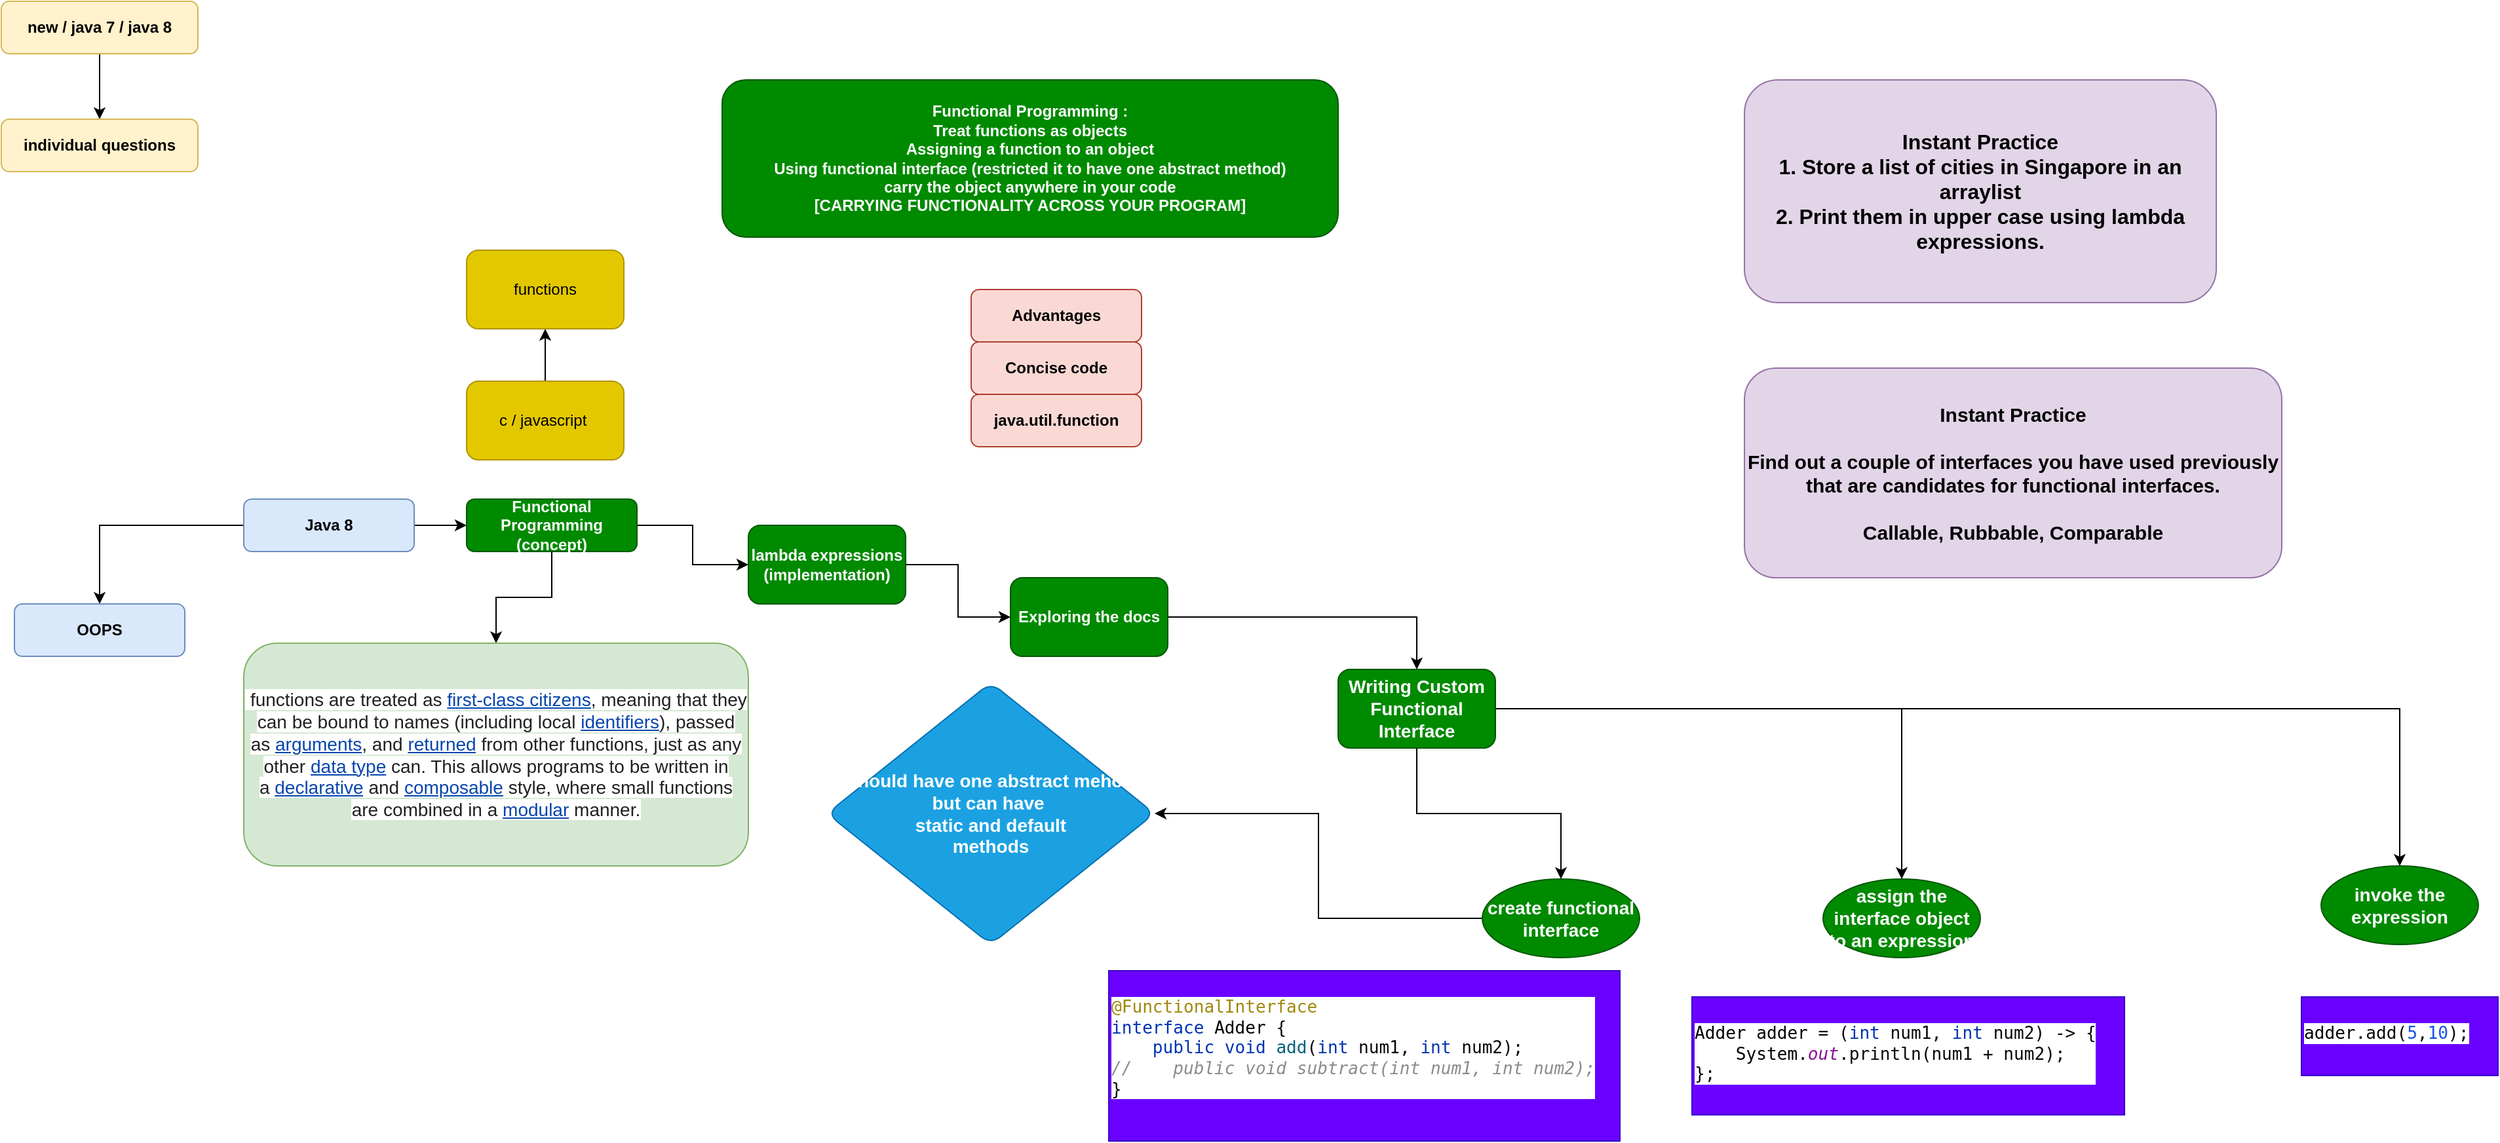 <mxfile version="15.2.7" type="device" pages="2"><diagram id="5iPWcy2W8MiqJPIX2seo" name="Page-1"><mxGraphModel dx="1221" dy="724" grid="1" gridSize="10" guides="1" tooltips="1" connect="1" arrows="1" fold="1" page="1" pageScale="1" pageWidth="850" pageHeight="1100" math="0" shadow="0"><root><mxCell id="0"/><mxCell id="1" parent="0"/><mxCell id="v8mObWDO9OwT96Oatgi7-6" value="" style="edgeStyle=orthogonalEdgeStyle;rounded=0;orthogonalLoop=1;jettySize=auto;html=1;" edge="1" parent="1" source="v8mObWDO9OwT96Oatgi7-1" target="v8mObWDO9OwT96Oatgi7-5"><mxGeometry relative="1" as="geometry"/></mxCell><mxCell id="v8mObWDO9OwT96Oatgi7-8" value="" style="edgeStyle=orthogonalEdgeStyle;rounded=0;orthogonalLoop=1;jettySize=auto;html=1;" edge="1" parent="1" source="v8mObWDO9OwT96Oatgi7-1" target="v8mObWDO9OwT96Oatgi7-7"><mxGeometry relative="1" as="geometry"/></mxCell><mxCell id="v8mObWDO9OwT96Oatgi7-1" value="Java 8" style="rounded=1;whiteSpace=wrap;html=1;fillColor=#dae8fc;strokeColor=#6c8ebf;fontStyle=1;verticalAlign=middle;" vertex="1" parent="1"><mxGeometry x="255" y="410" width="130" height="40" as="geometry"/></mxCell><mxCell id="v8mObWDO9OwT96Oatgi7-4" value="" style="edgeStyle=orthogonalEdgeStyle;rounded=0;orthogonalLoop=1;jettySize=auto;html=1;" edge="1" parent="1" source="v8mObWDO9OwT96Oatgi7-2" target="v8mObWDO9OwT96Oatgi7-3"><mxGeometry relative="1" as="geometry"/></mxCell><mxCell id="v8mObWDO9OwT96Oatgi7-2" value="new / java 7 / java 8" style="rounded=1;whiteSpace=wrap;html=1;fillColor=#fff2cc;strokeColor=#d6b656;fontStyle=1;" vertex="1" parent="1"><mxGeometry x="70" y="30" width="150" height="40" as="geometry"/></mxCell><mxCell id="v8mObWDO9OwT96Oatgi7-3" value="individual questions" style="rounded=1;whiteSpace=wrap;html=1;fillColor=#fff2cc;strokeColor=#d6b656;fontStyle=1;" vertex="1" parent="1"><mxGeometry x="70" y="120" width="150" height="40" as="geometry"/></mxCell><mxCell id="v8mObWDO9OwT96Oatgi7-10" value="" style="edgeStyle=orthogonalEdgeStyle;rounded=0;orthogonalLoop=1;jettySize=auto;html=1;" edge="1" parent="1" source="v8mObWDO9OwT96Oatgi7-5" target="v8mObWDO9OwT96Oatgi7-9"><mxGeometry relative="1" as="geometry"/></mxCell><mxCell id="v8mObWDO9OwT96Oatgi7-12" value="" style="edgeStyle=orthogonalEdgeStyle;rounded=0;orthogonalLoop=1;jettySize=auto;html=1;" edge="1" parent="1" source="v8mObWDO9OwT96Oatgi7-5" target="v8mObWDO9OwT96Oatgi7-11"><mxGeometry relative="1" as="geometry"/></mxCell><mxCell id="v8mObWDO9OwT96Oatgi7-5" value="Functional Programming (concept)" style="rounded=1;whiteSpace=wrap;html=1;fillColor=#008a00;strokeColor=#005700;fontStyle=1;verticalAlign=middle;fontColor=#ffffff;" vertex="1" parent="1"><mxGeometry x="425" y="410" width="130" height="40" as="geometry"/></mxCell><mxCell id="v8mObWDO9OwT96Oatgi7-7" value="OOPS" style="rounded=1;whiteSpace=wrap;html=1;fillColor=#dae8fc;strokeColor=#6c8ebf;fontStyle=1;verticalAlign=middle;" vertex="1" parent="1"><mxGeometry x="80" y="490" width="130" height="40" as="geometry"/></mxCell><mxCell id="v8mObWDO9OwT96Oatgi7-9" value="&lt;span style=&quot;color: rgb(32 , 33 , 34) ; font-family: sans-serif ; font-size: 14px ; font-weight: 400 ; background-color: rgb(255 , 255 , 255)&quot;&gt;&amp;nbsp;functions are treated as&amp;nbsp;&lt;/span&gt;&lt;a href=&quot;https://en.wikipedia.org/wiki/First-class_citizen&quot; title=&quot;First-class citizen&quot; style=&quot;color: rgb(6 , 69 , 173) ; background: none rgb(255 , 255 , 255) ; font-family: sans-serif ; font-size: 14px ; font-weight: 400&quot;&gt;first-class citizens&lt;/a&gt;&lt;span style=&quot;color: rgb(32 , 33 , 34) ; font-family: sans-serif ; font-size: 14px ; font-weight: 400 ; background-color: rgb(255 , 255 , 255)&quot;&gt;, meaning that they can be bound to names (including local&amp;nbsp;&lt;/span&gt;&lt;a href=&quot;https://en.wikipedia.org/wiki/Identifier_(computer_languages)&quot; title=&quot;Identifier (computer languages)&quot; style=&quot;color: rgb(6 , 69 , 173) ; background: none rgb(255 , 255 , 255) ; font-family: sans-serif ; font-size: 14px ; font-weight: 400&quot;&gt;identifiers&lt;/a&gt;&lt;span style=&quot;color: rgb(32 , 33 , 34) ; font-family: sans-serif ; font-size: 14px ; font-weight: 400 ; background-color: rgb(255 , 255 , 255)&quot;&gt;), passed as&amp;nbsp;&lt;/span&gt;&lt;a href=&quot;https://en.wikipedia.org/wiki/Parameter_(computer_programming)&quot; title=&quot;Parameter (computer programming)&quot; style=&quot;color: rgb(6 , 69 , 173) ; background: none rgb(255 , 255 , 255) ; font-family: sans-serif ; font-size: 14px ; font-weight: 400&quot;&gt;arguments&lt;/a&gt;&lt;span style=&quot;color: rgb(32 , 33 , 34) ; font-family: sans-serif ; font-size: 14px ; font-weight: 400 ; background-color: rgb(255 , 255 , 255)&quot;&gt;, and&amp;nbsp;&lt;/span&gt;&lt;a href=&quot;https://en.wikipedia.org/wiki/Return_value&quot; class=&quot;mw-redirect&quot; title=&quot;Return value&quot; style=&quot;color: rgb(6 , 69 , 173) ; background: none rgb(255 , 255 , 255) ; font-family: sans-serif ; font-size: 14px ; font-weight: 400&quot;&gt;returned&lt;/a&gt;&lt;span style=&quot;color: rgb(32 , 33 , 34) ; font-family: sans-serif ; font-size: 14px ; font-weight: 400 ; background-color: rgb(255 , 255 , 255)&quot;&gt;&amp;nbsp;from other functions, just as any other&amp;nbsp;&lt;/span&gt;&lt;a href=&quot;https://en.wikipedia.org/wiki/Data_type&quot; title=&quot;Data type&quot; style=&quot;color: rgb(6 , 69 , 173) ; background: none rgb(255 , 255 , 255) ; font-family: sans-serif ; font-size: 14px ; font-weight: 400&quot;&gt;data type&lt;/a&gt;&lt;span style=&quot;color: rgb(32 , 33 , 34) ; font-family: sans-serif ; font-size: 14px ; font-weight: 400 ; background-color: rgb(255 , 255 , 255)&quot;&gt;&amp;nbsp;can. This allows programs to be written in a&amp;nbsp;&lt;/span&gt;&lt;a href=&quot;https://en.wikipedia.org/wiki/Declarative_programming&quot; title=&quot;Declarative programming&quot; style=&quot;color: rgb(6 , 69 , 173) ; background: none rgb(255 , 255 , 255) ; font-family: sans-serif ; font-size: 14px ; font-weight: 400&quot;&gt;declarative&lt;/a&gt;&lt;span style=&quot;color: rgb(32 , 33 , 34) ; font-family: sans-serif ; font-size: 14px ; font-weight: 400 ; background-color: rgb(255 , 255 , 255)&quot;&gt;&amp;nbsp;and&amp;nbsp;&lt;/span&gt;&lt;a href=&quot;https://en.wikipedia.org/wiki/Composability&quot; title=&quot;Composability&quot; style=&quot;color: rgb(6 , 69 , 173) ; background: none rgb(255 , 255 , 255) ; font-family: sans-serif ; font-size: 14px ; font-weight: 400&quot;&gt;composable&lt;/a&gt;&lt;span style=&quot;color: rgb(32 , 33 , 34) ; font-family: sans-serif ; font-size: 14px ; font-weight: 400 ; background-color: rgb(255 , 255 , 255)&quot;&gt;&amp;nbsp;style, where small functions are combined in a&amp;nbsp;&lt;/span&gt;&lt;a href=&quot;https://en.wikipedia.org/wiki/Modular_programming&quot; title=&quot;Modular programming&quot; style=&quot;color: rgb(6 , 69 , 173) ; background: none rgb(255 , 255 , 255) ; font-family: sans-serif ; font-size: 14px ; font-weight: 400&quot;&gt;modular&lt;/a&gt;&lt;span style=&quot;color: rgb(32 , 33 , 34) ; font-family: sans-serif ; font-size: 14px ; font-weight: 400 ; background-color: rgb(255 , 255 , 255)&quot;&gt;&amp;nbsp;manner.&lt;/span&gt;" style="rounded=1;whiteSpace=wrap;html=1;fillColor=#d5e8d4;strokeColor=#82b366;fontStyle=1;verticalAlign=middle;" vertex="1" parent="1"><mxGeometry x="255" y="520" width="385" height="170" as="geometry"/></mxCell><mxCell id="v8mObWDO9OwT96Oatgi7-25" value="" style="edgeStyle=orthogonalEdgeStyle;rounded=0;orthogonalLoop=1;jettySize=auto;html=1;fontSize=16;" edge="1" parent="1" source="v8mObWDO9OwT96Oatgi7-11" target="v8mObWDO9OwT96Oatgi7-24"><mxGeometry relative="1" as="geometry"/></mxCell><mxCell id="v8mObWDO9OwT96Oatgi7-11" value="lambda expressions (implementation)" style="whiteSpace=wrap;html=1;rounded=1;fontStyle=1;strokeColor=#005700;fillColor=#008a00;fontColor=#ffffff;" vertex="1" parent="1"><mxGeometry x="640" y="430" width="120" height="60" as="geometry"/></mxCell><mxCell id="v8mObWDO9OwT96Oatgi7-15" value="" style="edgeStyle=orthogonalEdgeStyle;rounded=0;orthogonalLoop=1;jettySize=auto;html=1;" edge="1" parent="1" source="v8mObWDO9OwT96Oatgi7-13" target="v8mObWDO9OwT96Oatgi7-14"><mxGeometry relative="1" as="geometry"/></mxCell><mxCell id="v8mObWDO9OwT96Oatgi7-13" value="c / javascript&amp;nbsp;" style="rounded=1;whiteSpace=wrap;html=1;fillColor=#e3c800;strokeColor=#B09500;fontColor=#000000;" vertex="1" parent="1"><mxGeometry x="425" y="320" width="120" height="60" as="geometry"/></mxCell><mxCell id="v8mObWDO9OwT96Oatgi7-14" value="functions" style="rounded=1;whiteSpace=wrap;html=1;fillColor=#e3c800;strokeColor=#B09500;fontColor=#000000;" vertex="1" parent="1"><mxGeometry x="425" y="220" width="120" height="60" as="geometry"/></mxCell><mxCell id="v8mObWDO9OwT96Oatgi7-17" value="Instant Practice&lt;br style=&quot;font-size: 16px;&quot;&gt;1. Store a list of cities in Singapore in an arraylist&lt;br style=&quot;font-size: 16px;&quot;&gt;2. Print them in upper case using lambda expressions." style="rounded=1;whiteSpace=wrap;html=1;fillColor=#e1d5e7;strokeColor=#9673a6;fontStyle=1;fontSize=16;" vertex="1" parent="1"><mxGeometry x="1400" y="90" width="360" height="170" as="geometry"/></mxCell><mxCell id="v8mObWDO9OwT96Oatgi7-18" value="Advantages" style="rounded=1;whiteSpace=wrap;html=1;fillColor=#fad9d5;strokeColor=#ae4132;fontStyle=1;verticalAlign=middle;" vertex="1" parent="1"><mxGeometry x="810" y="250" width="130" height="40" as="geometry"/></mxCell><mxCell id="v8mObWDO9OwT96Oatgi7-19" value="Concise code" style="rounded=1;whiteSpace=wrap;html=1;fillColor=#fad9d5;strokeColor=#ae4132;fontStyle=1;verticalAlign=middle;" vertex="1" parent="1"><mxGeometry x="810" y="290" width="130" height="40" as="geometry"/></mxCell><mxCell id="v8mObWDO9OwT96Oatgi7-20" value="Functional Programming :&lt;br&gt;Treat functions as objects&lt;br&gt;Assigning a function to an object&lt;br&gt;Using functional interface (restricted it to have one abstract method)&lt;br&gt;carry the object anywhere in your code&lt;br&gt;[CARRYING FUNCTIONALITY ACROSS YOUR PROGRAM]" style="rounded=1;whiteSpace=wrap;html=1;fillColor=#008a00;strokeColor=#005700;fontStyle=1;verticalAlign=middle;fontColor=#ffffff;" vertex="1" parent="1"><mxGeometry x="620" y="90" width="470" height="120" as="geometry"/></mxCell><mxCell id="v8mObWDO9OwT96Oatgi7-21" value="java.util.function" style="rounded=1;whiteSpace=wrap;html=1;fillColor=#fad9d5;strokeColor=#ae4132;fontStyle=1;verticalAlign=middle;" vertex="1" parent="1"><mxGeometry x="810" y="330" width="130" height="40" as="geometry"/></mxCell><mxCell id="v8mObWDO9OwT96Oatgi7-23" value="Instant Practice&lt;br style=&quot;font-size: 15px&quot;&gt;&lt;br style=&quot;font-size: 15px&quot;&gt;Find out a couple of interfaces you have used previously that are candidates for functional interfaces.&lt;br&gt;&lt;br&gt;Callable, Rubbable, Comparable" style="rounded=1;whiteSpace=wrap;html=1;fillColor=#e1d5e7;strokeColor=#9673a6;verticalAlign=middle;align=center;fontStyle=1;fontSize=15;" vertex="1" parent="1"><mxGeometry x="1400" y="310" width="410" height="160" as="geometry"/></mxCell><mxCell id="v8mObWDO9OwT96Oatgi7-27" value="" style="edgeStyle=orthogonalEdgeStyle;rounded=0;orthogonalLoop=1;jettySize=auto;html=1;fontSize=16;" edge="1" parent="1" source="v8mObWDO9OwT96Oatgi7-24" target="v8mObWDO9OwT96Oatgi7-28"><mxGeometry relative="1" as="geometry"><mxPoint x="1050" y="540.0" as="targetPoint"/></mxGeometry></mxCell><mxCell id="v8mObWDO9OwT96Oatgi7-24" value="Exploring the docs" style="whiteSpace=wrap;html=1;rounded=1;fontStyle=1;strokeColor=#005700;fillColor=#008a00;fontColor=#ffffff;" vertex="1" parent="1"><mxGeometry x="840" y="470" width="120" height="60" as="geometry"/></mxCell><mxCell id="v8mObWDO9OwT96Oatgi7-31" value="" style="edgeStyle=orthogonalEdgeStyle;rounded=0;orthogonalLoop=1;jettySize=auto;html=1;fontSize=14;" edge="1" parent="1" source="v8mObWDO9OwT96Oatgi7-28" target="v8mObWDO9OwT96Oatgi7-30"><mxGeometry relative="1" as="geometry"/></mxCell><mxCell id="v8mObWDO9OwT96Oatgi7-34" value="" style="edgeStyle=orthogonalEdgeStyle;rounded=0;orthogonalLoop=1;jettySize=auto;html=1;fontSize=14;" edge="1" parent="1" source="v8mObWDO9OwT96Oatgi7-28" target="v8mObWDO9OwT96Oatgi7-33"><mxGeometry relative="1" as="geometry"/></mxCell><mxCell id="v8mObWDO9OwT96Oatgi7-37" value="" style="edgeStyle=orthogonalEdgeStyle;rounded=0;orthogonalLoop=1;jettySize=auto;html=1;fontSize=14;" edge="1" parent="1" source="v8mObWDO9OwT96Oatgi7-28" target="v8mObWDO9OwT96Oatgi7-36"><mxGeometry relative="1" as="geometry"/></mxCell><mxCell id="v8mObWDO9OwT96Oatgi7-28" value="Writing Custom Functional Interface" style="whiteSpace=wrap;html=1;rounded=1;fontStyle=1;strokeColor=#005700;fillColor=#008a00;fontColor=#ffffff;fontSize=14;" vertex="1" parent="1"><mxGeometry x="1090" y="540" width="120" height="60" as="geometry"/></mxCell><mxCell id="v8mObWDO9OwT96Oatgi7-41" value="" style="edgeStyle=orthogonalEdgeStyle;rounded=0;orthogonalLoop=1;jettySize=auto;html=1;fontSize=14;" edge="1" parent="1" source="v8mObWDO9OwT96Oatgi7-30" target="v8mObWDO9OwT96Oatgi7-40"><mxGeometry relative="1" as="geometry"/></mxCell><mxCell id="v8mObWDO9OwT96Oatgi7-30" value="create functional interface" style="ellipse;whiteSpace=wrap;html=1;rounded=1;fontSize=14;fontColor=#ffffff;fontStyle=1;strokeColor=#005700;fillColor=#008a00;" vertex="1" parent="1"><mxGeometry x="1200" y="700" width="120" height="60" as="geometry"/></mxCell><mxCell id="v8mObWDO9OwT96Oatgi7-32" value="&lt;pre style=&quot;background-color: #ffffff ; color: #080808 ; font-family: &amp;quot;jetbrains mono&amp;quot; , monospace ; font-size: 9.8pt&quot;&gt;&lt;span style=&quot;color: #9e880d&quot;&gt;@FunctionalInterface&lt;br&gt;&lt;/span&gt;&lt;span style=&quot;color: #0033b3&quot;&gt;interface &lt;/span&gt;&lt;span style=&quot;color: #000000&quot;&gt;Adder &lt;/span&gt;{&lt;br&gt;    &lt;span style=&quot;color: #0033b3&quot;&gt;public void &lt;/span&gt;&lt;span style=&quot;color: #00627a&quot;&gt;add&lt;/span&gt;(&lt;span style=&quot;color: #0033b3&quot;&gt;int &lt;/span&gt;num1, &lt;span style=&quot;color: #0033b3&quot;&gt;int &lt;/span&gt;num2);&lt;br&gt;&lt;span style=&quot;color: #8c8c8c ; font-style: italic&quot;&gt;//    public void subtract(int num1, int num2);&lt;br&gt;&lt;/span&gt;}&lt;/pre&gt;" style="text;whiteSpace=wrap;html=1;fontSize=14;fillColor=#6a00ff;strokeColor=#3700CC;fontColor=#ffffff;" vertex="1" parent="1"><mxGeometry x="915" y="770" width="390" height="130" as="geometry"/></mxCell><mxCell id="v8mObWDO9OwT96Oatgi7-33" value="assign the interface object to an expression" style="ellipse;whiteSpace=wrap;html=1;rounded=1;fontSize=14;fontColor=#ffffff;fontStyle=1;strokeColor=#005700;fillColor=#008a00;" vertex="1" parent="1"><mxGeometry x="1460" y="700" width="120" height="60" as="geometry"/></mxCell><mxCell id="v8mObWDO9OwT96Oatgi7-35" value="&lt;pre style=&quot;background-color: #ffffff ; color: #080808 ; font-family: &amp;quot;jetbrains mono&amp;quot; , monospace ; font-size: 9.8pt&quot;&gt;&lt;span style=&quot;color: #000000&quot;&gt;Adder adder &lt;/span&gt;= (&lt;span style=&quot;color: #0033b3&quot;&gt;int &lt;/span&gt;num1, &lt;span style=&quot;color: #0033b3&quot;&gt;int &lt;/span&gt;num2) -&amp;gt; {&lt;br&gt;    &lt;span style=&quot;color: #000000&quot;&gt;System&lt;/span&gt;.&lt;span style=&quot;color: #871094 ; font-style: italic&quot;&gt;out&lt;/span&gt;.println(num1 + num2);&lt;br&gt;};&lt;/pre&gt;" style="text;whiteSpace=wrap;html=1;fontSize=14;fillColor=#6a00ff;strokeColor=#3700CC;fontColor=#ffffff;" vertex="1" parent="1"><mxGeometry x="1360" y="790" width="330" height="90" as="geometry"/></mxCell><mxCell id="v8mObWDO9OwT96Oatgi7-36" value="invoke the expression" style="ellipse;whiteSpace=wrap;html=1;rounded=1;fontSize=14;fontColor=#ffffff;fontStyle=1;strokeColor=#005700;fillColor=#008a00;" vertex="1" parent="1"><mxGeometry x="1840" y="690" width="120" height="60" as="geometry"/></mxCell><mxCell id="v8mObWDO9OwT96Oatgi7-38" value="&lt;pre style=&quot;background-color: #ffffff ; color: #080808 ; font-family: &amp;quot;jetbrains mono&amp;quot; , monospace ; font-size: 9.8pt&quot;&gt;&lt;span style=&quot;color: #000000&quot;&gt;adder&lt;/span&gt;.add(&lt;span style=&quot;color: #1750eb&quot;&gt;5&lt;/span&gt;,&lt;span style=&quot;color: #1750eb&quot;&gt;10&lt;/span&gt;);&lt;/pre&gt;" style="text;whiteSpace=wrap;html=1;fontSize=14;fillColor=#6a00ff;strokeColor=#3700CC;fontColor=#ffffff;" vertex="1" parent="1"><mxGeometry x="1825" y="790" width="150" height="60" as="geometry"/></mxCell><mxCell id="v8mObWDO9OwT96Oatgi7-40" value="should have one abstract mehod&lt;br&gt;but can have&amp;nbsp;&lt;br&gt;static and default&lt;br&gt;methods" style="rhombus;whiteSpace=wrap;html=1;rounded=1;fontSize=14;fontColor=#ffffff;fontStyle=1;strokeColor=#006EAF;fillColor=#1ba1e2;" vertex="1" parent="1"><mxGeometry x="700" y="550" width="250" height="200" as="geometry"/></mxCell></root></mxGraphModel></diagram><diagram name="Copy of Page-1" id="3tfbmxyeJULGKg9w3bFb"><mxGraphModel dx="1038" dy="615" grid="1" gridSize="10" guides="1" tooltips="1" connect="1" arrows="1" fold="1" page="1" pageScale="1" pageWidth="850" pageHeight="1100" math="0" shadow="0"><root><mxCell id="DAK-7Lsk-HRSJf5CxziY-0"/><mxCell id="DAK-7Lsk-HRSJf5CxziY-1" parent="DAK-7Lsk-HRSJf5CxziY-0"/><mxCell id="DAK-7Lsk-HRSJf5CxziY-2" value="" style="edgeStyle=orthogonalEdgeStyle;rounded=0;orthogonalLoop=1;jettySize=auto;html=1;" edge="1" parent="DAK-7Lsk-HRSJf5CxziY-1" source="DAK-7Lsk-HRSJf5CxziY-4" target="DAK-7Lsk-HRSJf5CxziY-10"><mxGeometry relative="1" as="geometry"/></mxCell><mxCell id="DAK-7Lsk-HRSJf5CxziY-3" value="" style="edgeStyle=orthogonalEdgeStyle;rounded=0;orthogonalLoop=1;jettySize=auto;html=1;" edge="1" parent="DAK-7Lsk-HRSJf5CxziY-1" source="DAK-7Lsk-HRSJf5CxziY-4" target="DAK-7Lsk-HRSJf5CxziY-11"><mxGeometry relative="1" as="geometry"/></mxCell><mxCell id="DAK-7Lsk-HRSJf5CxziY-4" value="Java 8" style="rounded=1;whiteSpace=wrap;html=1;fillColor=#dae8fc;strokeColor=#6c8ebf;fontStyle=1;verticalAlign=middle;" vertex="1" parent="DAK-7Lsk-HRSJf5CxziY-1"><mxGeometry x="255" y="410" width="130" height="40" as="geometry"/></mxCell><mxCell id="DAK-7Lsk-HRSJf5CxziY-5" value="" style="edgeStyle=orthogonalEdgeStyle;rounded=0;orthogonalLoop=1;jettySize=auto;html=1;" edge="1" parent="DAK-7Lsk-HRSJf5CxziY-1" source="DAK-7Lsk-HRSJf5CxziY-6" target="DAK-7Lsk-HRSJf5CxziY-7"><mxGeometry relative="1" as="geometry"/></mxCell><mxCell id="DAK-7Lsk-HRSJf5CxziY-6" value="new / java 7 / java 8" style="rounded=1;whiteSpace=wrap;html=1;fillColor=#fff2cc;strokeColor=#d6b656;fontStyle=1;" vertex="1" parent="DAK-7Lsk-HRSJf5CxziY-1"><mxGeometry x="70" y="30" width="150" height="40" as="geometry"/></mxCell><mxCell id="DAK-7Lsk-HRSJf5CxziY-7" value="individual questions" style="rounded=1;whiteSpace=wrap;html=1;fillColor=#fff2cc;strokeColor=#d6b656;fontStyle=1;" vertex="1" parent="DAK-7Lsk-HRSJf5CxziY-1"><mxGeometry x="70" y="120" width="150" height="40" as="geometry"/></mxCell><mxCell id="DAK-7Lsk-HRSJf5CxziY-8" value="" style="edgeStyle=orthogonalEdgeStyle;rounded=0;orthogonalLoop=1;jettySize=auto;html=1;" edge="1" parent="DAK-7Lsk-HRSJf5CxziY-1" source="DAK-7Lsk-HRSJf5CxziY-10" target="DAK-7Lsk-HRSJf5CxziY-12"><mxGeometry relative="1" as="geometry"/></mxCell><mxCell id="DAK-7Lsk-HRSJf5CxziY-9" value="" style="edgeStyle=orthogonalEdgeStyle;rounded=0;orthogonalLoop=1;jettySize=auto;html=1;" edge="1" parent="DAK-7Lsk-HRSJf5CxziY-1" source="DAK-7Lsk-HRSJf5CxziY-10" target="DAK-7Lsk-HRSJf5CxziY-14"><mxGeometry relative="1" as="geometry"/></mxCell><mxCell id="DAK-7Lsk-HRSJf5CxziY-10" value="Functional Programming (concept)" style="rounded=1;whiteSpace=wrap;html=1;fillColor=#008a00;strokeColor=#005700;fontStyle=1;verticalAlign=middle;fontColor=#ffffff;" vertex="1" parent="DAK-7Lsk-HRSJf5CxziY-1"><mxGeometry x="425" y="410" width="130" height="40" as="geometry"/></mxCell><mxCell id="DAK-7Lsk-HRSJf5CxziY-11" value="OOPS" style="rounded=1;whiteSpace=wrap;html=1;fillColor=#dae8fc;strokeColor=#6c8ebf;fontStyle=1;verticalAlign=middle;" vertex="1" parent="DAK-7Lsk-HRSJf5CxziY-1"><mxGeometry x="80" y="490" width="130" height="40" as="geometry"/></mxCell><mxCell id="DAK-7Lsk-HRSJf5CxziY-12" value="&lt;span style=&quot;color: rgb(32 , 33 , 34) ; font-family: sans-serif ; font-size: 14px ; font-weight: 400 ; background-color: rgb(255 , 255 , 255)&quot;&gt;&amp;nbsp;functions are treated as&amp;nbsp;&lt;/span&gt;&lt;a href=&quot;https://en.wikipedia.org/wiki/First-class_citizen&quot; title=&quot;First-class citizen&quot; style=&quot;color: rgb(6 , 69 , 173) ; background: none rgb(255 , 255 , 255) ; font-family: sans-serif ; font-size: 14px ; font-weight: 400&quot;&gt;first-class citizens&lt;/a&gt;&lt;span style=&quot;color: rgb(32 , 33 , 34) ; font-family: sans-serif ; font-size: 14px ; font-weight: 400 ; background-color: rgb(255 , 255 , 255)&quot;&gt;, meaning that they can be bound to names (including local&amp;nbsp;&lt;/span&gt;&lt;a href=&quot;https://en.wikipedia.org/wiki/Identifier_(computer_languages)&quot; title=&quot;Identifier (computer languages)&quot; style=&quot;color: rgb(6 , 69 , 173) ; background: none rgb(255 , 255 , 255) ; font-family: sans-serif ; font-size: 14px ; font-weight: 400&quot;&gt;identifiers&lt;/a&gt;&lt;span style=&quot;color: rgb(32 , 33 , 34) ; font-family: sans-serif ; font-size: 14px ; font-weight: 400 ; background-color: rgb(255 , 255 , 255)&quot;&gt;), passed as&amp;nbsp;&lt;/span&gt;&lt;a href=&quot;https://en.wikipedia.org/wiki/Parameter_(computer_programming)&quot; title=&quot;Parameter (computer programming)&quot; style=&quot;color: rgb(6 , 69 , 173) ; background: none rgb(255 , 255 , 255) ; font-family: sans-serif ; font-size: 14px ; font-weight: 400&quot;&gt;arguments&lt;/a&gt;&lt;span style=&quot;color: rgb(32 , 33 , 34) ; font-family: sans-serif ; font-size: 14px ; font-weight: 400 ; background-color: rgb(255 , 255 , 255)&quot;&gt;, and&amp;nbsp;&lt;/span&gt;&lt;a href=&quot;https://en.wikipedia.org/wiki/Return_value&quot; class=&quot;mw-redirect&quot; title=&quot;Return value&quot; style=&quot;color: rgb(6 , 69 , 173) ; background: none rgb(255 , 255 , 255) ; font-family: sans-serif ; font-size: 14px ; font-weight: 400&quot;&gt;returned&lt;/a&gt;&lt;span style=&quot;color: rgb(32 , 33 , 34) ; font-family: sans-serif ; font-size: 14px ; font-weight: 400 ; background-color: rgb(255 , 255 , 255)&quot;&gt;&amp;nbsp;from other functions, just as any other&amp;nbsp;&lt;/span&gt;&lt;a href=&quot;https://en.wikipedia.org/wiki/Data_type&quot; title=&quot;Data type&quot; style=&quot;color: rgb(6 , 69 , 173) ; background: none rgb(255 , 255 , 255) ; font-family: sans-serif ; font-size: 14px ; font-weight: 400&quot;&gt;data type&lt;/a&gt;&lt;span style=&quot;color: rgb(32 , 33 , 34) ; font-family: sans-serif ; font-size: 14px ; font-weight: 400 ; background-color: rgb(255 , 255 , 255)&quot;&gt;&amp;nbsp;can. This allows programs to be written in a&amp;nbsp;&lt;/span&gt;&lt;a href=&quot;https://en.wikipedia.org/wiki/Declarative_programming&quot; title=&quot;Declarative programming&quot; style=&quot;color: rgb(6 , 69 , 173) ; background: none rgb(255 , 255 , 255) ; font-family: sans-serif ; font-size: 14px ; font-weight: 400&quot;&gt;declarative&lt;/a&gt;&lt;span style=&quot;color: rgb(32 , 33 , 34) ; font-family: sans-serif ; font-size: 14px ; font-weight: 400 ; background-color: rgb(255 , 255 , 255)&quot;&gt;&amp;nbsp;and&amp;nbsp;&lt;/span&gt;&lt;a href=&quot;https://en.wikipedia.org/wiki/Composability&quot; title=&quot;Composability&quot; style=&quot;color: rgb(6 , 69 , 173) ; background: none rgb(255 , 255 , 255) ; font-family: sans-serif ; font-size: 14px ; font-weight: 400&quot;&gt;composable&lt;/a&gt;&lt;span style=&quot;color: rgb(32 , 33 , 34) ; font-family: sans-serif ; font-size: 14px ; font-weight: 400 ; background-color: rgb(255 , 255 , 255)&quot;&gt;&amp;nbsp;style, where small functions are combined in a&amp;nbsp;&lt;/span&gt;&lt;a href=&quot;https://en.wikipedia.org/wiki/Modular_programming&quot; title=&quot;Modular programming&quot; style=&quot;color: rgb(6 , 69 , 173) ; background: none rgb(255 , 255 , 255) ; font-family: sans-serif ; font-size: 14px ; font-weight: 400&quot;&gt;modular&lt;/a&gt;&lt;span style=&quot;color: rgb(32 , 33 , 34) ; font-family: sans-serif ; font-size: 14px ; font-weight: 400 ; background-color: rgb(255 , 255 , 255)&quot;&gt;&amp;nbsp;manner.&lt;/span&gt;" style="rounded=1;whiteSpace=wrap;html=1;fillColor=#d5e8d4;strokeColor=#82b366;fontStyle=1;verticalAlign=middle;" vertex="1" parent="DAK-7Lsk-HRSJf5CxziY-1"><mxGeometry x="255" y="520" width="385" height="170" as="geometry"/></mxCell><mxCell id="DAK-7Lsk-HRSJf5CxziY-13" value="" style="edgeStyle=orthogonalEdgeStyle;rounded=0;orthogonalLoop=1;jettySize=auto;html=1;fontSize=16;" edge="1" parent="DAK-7Lsk-HRSJf5CxziY-1" source="DAK-7Lsk-HRSJf5CxziY-14" target="DAK-7Lsk-HRSJf5CxziY-25"><mxGeometry relative="1" as="geometry"/></mxCell><mxCell id="DAK-7Lsk-HRSJf5CxziY-14" value="lambda expressions (implementation)" style="whiteSpace=wrap;html=1;rounded=1;fontStyle=1;strokeColor=#005700;fillColor=#008a00;fontColor=#ffffff;" vertex="1" parent="DAK-7Lsk-HRSJf5CxziY-1"><mxGeometry x="640" y="430" width="120" height="60" as="geometry"/></mxCell><mxCell id="DAK-7Lsk-HRSJf5CxziY-15" value="" style="edgeStyle=orthogonalEdgeStyle;rounded=0;orthogonalLoop=1;jettySize=auto;html=1;" edge="1" parent="DAK-7Lsk-HRSJf5CxziY-1" source="DAK-7Lsk-HRSJf5CxziY-16" target="DAK-7Lsk-HRSJf5CxziY-17"><mxGeometry relative="1" as="geometry"/></mxCell><mxCell id="DAK-7Lsk-HRSJf5CxziY-16" value="c / javascript&amp;nbsp;" style="rounded=1;whiteSpace=wrap;html=1;fillColor=#e3c800;strokeColor=#B09500;fontColor=#000000;" vertex="1" parent="DAK-7Lsk-HRSJf5CxziY-1"><mxGeometry x="425" y="320" width="120" height="60" as="geometry"/></mxCell><mxCell id="DAK-7Lsk-HRSJf5CxziY-17" value="functions" style="rounded=1;whiteSpace=wrap;html=1;fillColor=#e3c800;strokeColor=#B09500;fontColor=#000000;" vertex="1" parent="DAK-7Lsk-HRSJf5CxziY-1"><mxGeometry x="425" y="220" width="120" height="60" as="geometry"/></mxCell><mxCell id="DAK-7Lsk-HRSJf5CxziY-18" value="Instant Practice&lt;br style=&quot;font-size: 16px;&quot;&gt;1. Store a list of cities in Singapore in an arraylist&lt;br style=&quot;font-size: 16px;&quot;&gt;2. Print them in upper case using lambda expressions." style="rounded=1;whiteSpace=wrap;html=1;fillColor=#e1d5e7;strokeColor=#9673a6;fontStyle=1;fontSize=16;" vertex="1" parent="DAK-7Lsk-HRSJf5CxziY-1"><mxGeometry x="1400" y="90" width="360" height="170" as="geometry"/></mxCell><mxCell id="DAK-7Lsk-HRSJf5CxziY-19" value="Advantages" style="rounded=1;whiteSpace=wrap;html=1;fillColor=#fad9d5;strokeColor=#ae4132;fontStyle=1;verticalAlign=middle;" vertex="1" parent="DAK-7Lsk-HRSJf5CxziY-1"><mxGeometry x="810" y="250" width="130" height="40" as="geometry"/></mxCell><mxCell id="DAK-7Lsk-HRSJf5CxziY-20" value="Concise code" style="rounded=1;whiteSpace=wrap;html=1;fillColor=#fad9d5;strokeColor=#ae4132;fontStyle=1;verticalAlign=middle;" vertex="1" parent="DAK-7Lsk-HRSJf5CxziY-1"><mxGeometry x="810" y="290" width="130" height="40" as="geometry"/></mxCell><mxCell id="DAK-7Lsk-HRSJf5CxziY-21" value="Functional Programming :&lt;br&gt;Treat functions as objects&lt;br&gt;Assigning a function to an object&lt;br&gt;Using functional interface (restricted it to have one abstract method)&lt;br&gt;carry the object anywhere in your code&lt;br&gt;[CARRYING FUNCTIONALITY ACROSS YOUR PROGRAM]" style="rounded=1;whiteSpace=wrap;html=1;fillColor=#008a00;strokeColor=#005700;fontStyle=1;verticalAlign=middle;fontColor=#ffffff;" vertex="1" parent="DAK-7Lsk-HRSJf5CxziY-1"><mxGeometry x="620" y="90" width="470" height="120" as="geometry"/></mxCell><mxCell id="DAK-7Lsk-HRSJf5CxziY-22" value="java.util.function" style="rounded=1;whiteSpace=wrap;html=1;fillColor=#fad9d5;strokeColor=#ae4132;fontStyle=1;verticalAlign=middle;" vertex="1" parent="DAK-7Lsk-HRSJf5CxziY-1"><mxGeometry x="810" y="330" width="130" height="40" as="geometry"/></mxCell><mxCell id="DAK-7Lsk-HRSJf5CxziY-23" value="Instant Practice&lt;br style=&quot;font-size: 15px&quot;&gt;&lt;br style=&quot;font-size: 15px&quot;&gt;Find out a couple of interfaces you have used previously that are candidates for functional interfaces.&lt;br&gt;&lt;br&gt;Callable, Rubbable, Comparable" style="rounded=1;whiteSpace=wrap;html=1;fillColor=#e1d5e7;strokeColor=#9673a6;verticalAlign=middle;align=center;fontStyle=1;fontSize=15;" vertex="1" parent="DAK-7Lsk-HRSJf5CxziY-1"><mxGeometry x="1400" y="310" width="410" height="160" as="geometry"/></mxCell><mxCell id="DAK-7Lsk-HRSJf5CxziY-24" value="" style="edgeStyle=orthogonalEdgeStyle;rounded=0;orthogonalLoop=1;jettySize=auto;html=1;fontSize=16;" edge="1" parent="DAK-7Lsk-HRSJf5CxziY-1" source="DAK-7Lsk-HRSJf5CxziY-25" target="DAK-7Lsk-HRSJf5CxziY-29"><mxGeometry relative="1" as="geometry"><mxPoint x="1050" y="540.0" as="targetPoint"/></mxGeometry></mxCell><mxCell id="DAK-7Lsk-HRSJf5CxziY-25" value="Exploring the docs" style="whiteSpace=wrap;html=1;rounded=1;fontStyle=1;strokeColor=#005700;fillColor=#008a00;fontColor=#ffffff;" vertex="1" parent="DAK-7Lsk-HRSJf5CxziY-1"><mxGeometry x="840" y="470" width="120" height="60" as="geometry"/></mxCell><mxCell id="DAK-7Lsk-HRSJf5CxziY-26" value="" style="edgeStyle=orthogonalEdgeStyle;rounded=0;orthogonalLoop=1;jettySize=auto;html=1;fontSize=14;" edge="1" parent="DAK-7Lsk-HRSJf5CxziY-1" source="DAK-7Lsk-HRSJf5CxziY-29" target="DAK-7Lsk-HRSJf5CxziY-31"><mxGeometry relative="1" as="geometry"/></mxCell><mxCell id="DAK-7Lsk-HRSJf5CxziY-27" value="" style="edgeStyle=orthogonalEdgeStyle;rounded=0;orthogonalLoop=1;jettySize=auto;html=1;fontSize=14;" edge="1" parent="DAK-7Lsk-HRSJf5CxziY-1" source="DAK-7Lsk-HRSJf5CxziY-29" target="DAK-7Lsk-HRSJf5CxziY-33"><mxGeometry relative="1" as="geometry"/></mxCell><mxCell id="DAK-7Lsk-HRSJf5CxziY-28" value="" style="edgeStyle=orthogonalEdgeStyle;rounded=0;orthogonalLoop=1;jettySize=auto;html=1;fontSize=14;" edge="1" parent="DAK-7Lsk-HRSJf5CxziY-1" source="DAK-7Lsk-HRSJf5CxziY-29" target="DAK-7Lsk-HRSJf5CxziY-35"><mxGeometry relative="1" as="geometry"/></mxCell><mxCell id="DAK-7Lsk-HRSJf5CxziY-29" value="Writing Custom Functional Interface" style="whiteSpace=wrap;html=1;rounded=1;fontStyle=1;strokeColor=#005700;fillColor=#008a00;fontColor=#ffffff;fontSize=14;" vertex="1" parent="DAK-7Lsk-HRSJf5CxziY-1"><mxGeometry x="1090" y="540" width="120" height="60" as="geometry"/></mxCell><mxCell id="DAK-7Lsk-HRSJf5CxziY-30" value="" style="edgeStyle=orthogonalEdgeStyle;rounded=0;orthogonalLoop=1;jettySize=auto;html=1;fontSize=14;" edge="1" parent="DAK-7Lsk-HRSJf5CxziY-1" source="DAK-7Lsk-HRSJf5CxziY-31" target="DAK-7Lsk-HRSJf5CxziY-37"><mxGeometry relative="1" as="geometry"/></mxCell><mxCell id="DAK-7Lsk-HRSJf5CxziY-31" value="create functional interface" style="ellipse;whiteSpace=wrap;html=1;rounded=1;fontSize=14;fontColor=#ffffff;fontStyle=1;strokeColor=#005700;fillColor=#008a00;" vertex="1" parent="DAK-7Lsk-HRSJf5CxziY-1"><mxGeometry x="1200" y="700" width="120" height="60" as="geometry"/></mxCell><mxCell id="DAK-7Lsk-HRSJf5CxziY-32" value="&lt;pre style=&quot;background-color: #ffffff ; color: #080808 ; font-family: &amp;quot;jetbrains mono&amp;quot; , monospace ; font-size: 9.8pt&quot;&gt;&lt;span style=&quot;color: #9e880d&quot;&gt;@FunctionalInterface&lt;br&gt;&lt;/span&gt;&lt;span style=&quot;color: #0033b3&quot;&gt;interface &lt;/span&gt;&lt;span style=&quot;color: #000000&quot;&gt;Adder &lt;/span&gt;{&lt;br&gt;    &lt;span style=&quot;color: #0033b3&quot;&gt;public void &lt;/span&gt;&lt;span style=&quot;color: #00627a&quot;&gt;add&lt;/span&gt;(&lt;span style=&quot;color: #0033b3&quot;&gt;int &lt;/span&gt;num1, &lt;span style=&quot;color: #0033b3&quot;&gt;int &lt;/span&gt;num2);&lt;br&gt;&lt;span style=&quot;color: #8c8c8c ; font-style: italic&quot;&gt;//    public void subtract(int num1, int num2);&lt;br&gt;&lt;/span&gt;}&lt;/pre&gt;" style="text;whiteSpace=wrap;html=1;fontSize=14;fillColor=#6a00ff;strokeColor=#3700CC;fontColor=#ffffff;" vertex="1" parent="DAK-7Lsk-HRSJf5CxziY-1"><mxGeometry x="915" y="770" width="390" height="130" as="geometry"/></mxCell><mxCell id="DAK-7Lsk-HRSJf5CxziY-33" value="assign the interface object to an expression" style="ellipse;whiteSpace=wrap;html=1;rounded=1;fontSize=14;fontColor=#ffffff;fontStyle=1;strokeColor=#005700;fillColor=#008a00;" vertex="1" parent="DAK-7Lsk-HRSJf5CxziY-1"><mxGeometry x="1460" y="700" width="120" height="60" as="geometry"/></mxCell><mxCell id="DAK-7Lsk-HRSJf5CxziY-34" value="&lt;pre style=&quot;background-color: #ffffff ; color: #080808 ; font-family: &amp;quot;jetbrains mono&amp;quot; , monospace ; font-size: 9.8pt&quot;&gt;&lt;span style=&quot;color: #000000&quot;&gt;Adder adder &lt;/span&gt;= (&lt;span style=&quot;color: #0033b3&quot;&gt;int &lt;/span&gt;num1, &lt;span style=&quot;color: #0033b3&quot;&gt;int &lt;/span&gt;num2) -&amp;gt; {&lt;br&gt;    &lt;span style=&quot;color: #000000&quot;&gt;System&lt;/span&gt;.&lt;span style=&quot;color: #871094 ; font-style: italic&quot;&gt;out&lt;/span&gt;.println(num1 + num2);&lt;br&gt;};&lt;/pre&gt;" style="text;whiteSpace=wrap;html=1;fontSize=14;fillColor=#6a00ff;strokeColor=#3700CC;fontColor=#ffffff;" vertex="1" parent="DAK-7Lsk-HRSJf5CxziY-1"><mxGeometry x="1360" y="790" width="330" height="90" as="geometry"/></mxCell><mxCell id="DAK-7Lsk-HRSJf5CxziY-35" value="invoke the expression" style="ellipse;whiteSpace=wrap;html=1;rounded=1;fontSize=14;fontColor=#ffffff;fontStyle=1;strokeColor=#005700;fillColor=#008a00;" vertex="1" parent="DAK-7Lsk-HRSJf5CxziY-1"><mxGeometry x="1840" y="690" width="120" height="60" as="geometry"/></mxCell><mxCell id="DAK-7Lsk-HRSJf5CxziY-36" value="&lt;pre style=&quot;background-color: #ffffff ; color: #080808 ; font-family: &amp;quot;jetbrains mono&amp;quot; , monospace ; font-size: 9.8pt&quot;&gt;&lt;span style=&quot;color: #000000&quot;&gt;adder&lt;/span&gt;.add(&lt;span style=&quot;color: #1750eb&quot;&gt;5&lt;/span&gt;,&lt;span style=&quot;color: #1750eb&quot;&gt;10&lt;/span&gt;);&lt;/pre&gt;" style="text;whiteSpace=wrap;html=1;fontSize=14;fillColor=#6a00ff;strokeColor=#3700CC;fontColor=#ffffff;" vertex="1" parent="DAK-7Lsk-HRSJf5CxziY-1"><mxGeometry x="1825" y="790" width="150" height="60" as="geometry"/></mxCell><mxCell id="DAK-7Lsk-HRSJf5CxziY-37" value="should have one abstract mehod&lt;br&gt;but can have&amp;nbsp;&lt;br&gt;static and default&lt;br&gt;methods" style="rhombus;whiteSpace=wrap;html=1;rounded=1;fontSize=14;fontColor=#ffffff;fontStyle=1;strokeColor=#006EAF;fillColor=#1ba1e2;" vertex="1" parent="DAK-7Lsk-HRSJf5CxziY-1"><mxGeometry x="700" y="550" width="250" height="200" as="geometry"/></mxCell></root></mxGraphModel></diagram></mxfile>